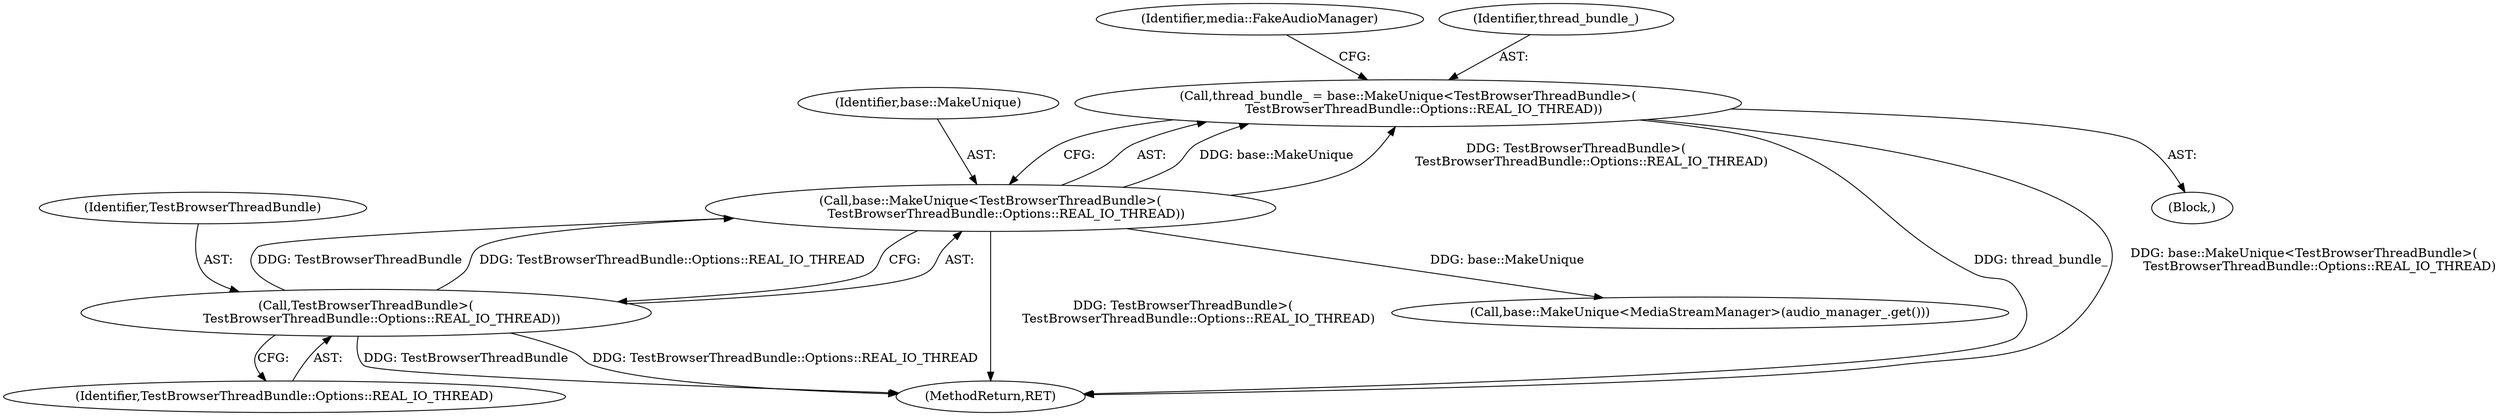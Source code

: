 digraph "0_Chrome_04ff52bb66284467ccb43d90800013b89ee8db75_2@API" {
"1000104" [label="(Call,thread_bundle_ = base::MakeUnique<TestBrowserThreadBundle>(\n        TestBrowserThreadBundle::Options::REAL_IO_THREAD))"];
"1000106" [label="(Call,base::MakeUnique<TestBrowserThreadBundle>(\n        TestBrowserThreadBundle::Options::REAL_IO_THREAD))"];
"1000108" [label="(Call,TestBrowserThreadBundle>(\n        TestBrowserThreadBundle::Options::REAL_IO_THREAD))"];
"1000120" [label="(Call,base::MakeUnique<MediaStreamManager>(audio_manager_.get()))"];
"1000109" [label="(Identifier,TestBrowserThreadBundle)"];
"1000113" [label="(Identifier,media::FakeAudioManager)"];
"1000101" [label="(Block,)"];
"1000110" [label="(Identifier,TestBrowserThreadBundle::Options::REAL_IO_THREAD)"];
"1000108" [label="(Call,TestBrowserThreadBundle>(\n        TestBrowserThreadBundle::Options::REAL_IO_THREAD))"];
"1000126" [label="(MethodReturn,RET)"];
"1000104" [label="(Call,thread_bundle_ = base::MakeUnique<TestBrowserThreadBundle>(\n        TestBrowserThreadBundle::Options::REAL_IO_THREAD))"];
"1000105" [label="(Identifier,thread_bundle_)"];
"1000106" [label="(Call,base::MakeUnique<TestBrowserThreadBundle>(\n        TestBrowserThreadBundle::Options::REAL_IO_THREAD))"];
"1000107" [label="(Identifier,base::MakeUnique)"];
"1000104" -> "1000101"  [label="AST: "];
"1000104" -> "1000106"  [label="CFG: "];
"1000105" -> "1000104"  [label="AST: "];
"1000106" -> "1000104"  [label="AST: "];
"1000113" -> "1000104"  [label="CFG: "];
"1000104" -> "1000126"  [label="DDG: thread_bundle_"];
"1000104" -> "1000126"  [label="DDG: base::MakeUnique<TestBrowserThreadBundle>(\n        TestBrowserThreadBundle::Options::REAL_IO_THREAD)"];
"1000106" -> "1000104"  [label="DDG: base::MakeUnique"];
"1000106" -> "1000104"  [label="DDG: TestBrowserThreadBundle>(\n        TestBrowserThreadBundle::Options::REAL_IO_THREAD)"];
"1000106" -> "1000108"  [label="CFG: "];
"1000107" -> "1000106"  [label="AST: "];
"1000108" -> "1000106"  [label="AST: "];
"1000106" -> "1000126"  [label="DDG: TestBrowserThreadBundle>(\n        TestBrowserThreadBundle::Options::REAL_IO_THREAD)"];
"1000108" -> "1000106"  [label="DDG: TestBrowserThreadBundle"];
"1000108" -> "1000106"  [label="DDG: TestBrowserThreadBundle::Options::REAL_IO_THREAD"];
"1000106" -> "1000120"  [label="DDG: base::MakeUnique"];
"1000108" -> "1000110"  [label="CFG: "];
"1000109" -> "1000108"  [label="AST: "];
"1000110" -> "1000108"  [label="AST: "];
"1000108" -> "1000126"  [label="DDG: TestBrowserThreadBundle::Options::REAL_IO_THREAD"];
"1000108" -> "1000126"  [label="DDG: TestBrowserThreadBundle"];
}
